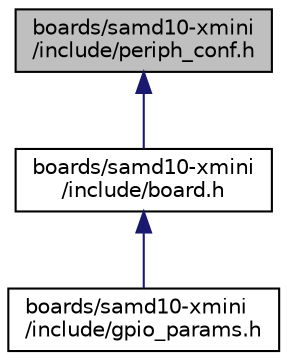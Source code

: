 digraph "boards/samd10-xmini/include/periph_conf.h"
{
 // LATEX_PDF_SIZE
  edge [fontname="Helvetica",fontsize="10",labelfontname="Helvetica",labelfontsize="10"];
  node [fontname="Helvetica",fontsize="10",shape=record];
  Node1 [label="boards/samd10-xmini\l/include/periph_conf.h",height=0.2,width=0.4,color="black", fillcolor="grey75", style="filled", fontcolor="black",tooltip="Configuration of CPU peripherals for the Atmel SAM D10 Xplained Mini board."];
  Node1 -> Node2 [dir="back",color="midnightblue",fontsize="10",style="solid",fontname="Helvetica"];
  Node2 [label="boards/samd10-xmini\l/include/board.h",height=0.2,width=0.4,color="black", fillcolor="white", style="filled",URL="$samd10-xmini_2include_2board_8h.html",tooltip="Board specific definitions for the Atmel SAM D10 Xplained Mini board."];
  Node2 -> Node3 [dir="back",color="midnightblue",fontsize="10",style="solid",fontname="Helvetica"];
  Node3 [label="boards/samd10-xmini\l/include/gpio_params.h",height=0.2,width=0.4,color="black", fillcolor="white", style="filled",URL="$samd10-xmini_2include_2gpio__params_8h.html",tooltip="Board specific configuration of direct mapped GPIOs."];
}
